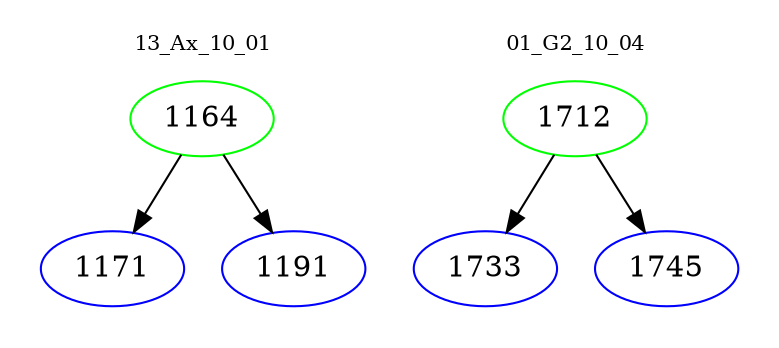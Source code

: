 digraph{
subgraph cluster_0 {
color = white
label = "13_Ax_10_01";
fontsize=10;
T0_1164 [label="1164", color="green"]
T0_1164 -> T0_1171 [color="black"]
T0_1171 [label="1171", color="blue"]
T0_1164 -> T0_1191 [color="black"]
T0_1191 [label="1191", color="blue"]
}
subgraph cluster_1 {
color = white
label = "01_G2_10_04";
fontsize=10;
T1_1712 [label="1712", color="green"]
T1_1712 -> T1_1733 [color="black"]
T1_1733 [label="1733", color="blue"]
T1_1712 -> T1_1745 [color="black"]
T1_1745 [label="1745", color="blue"]
}
}
